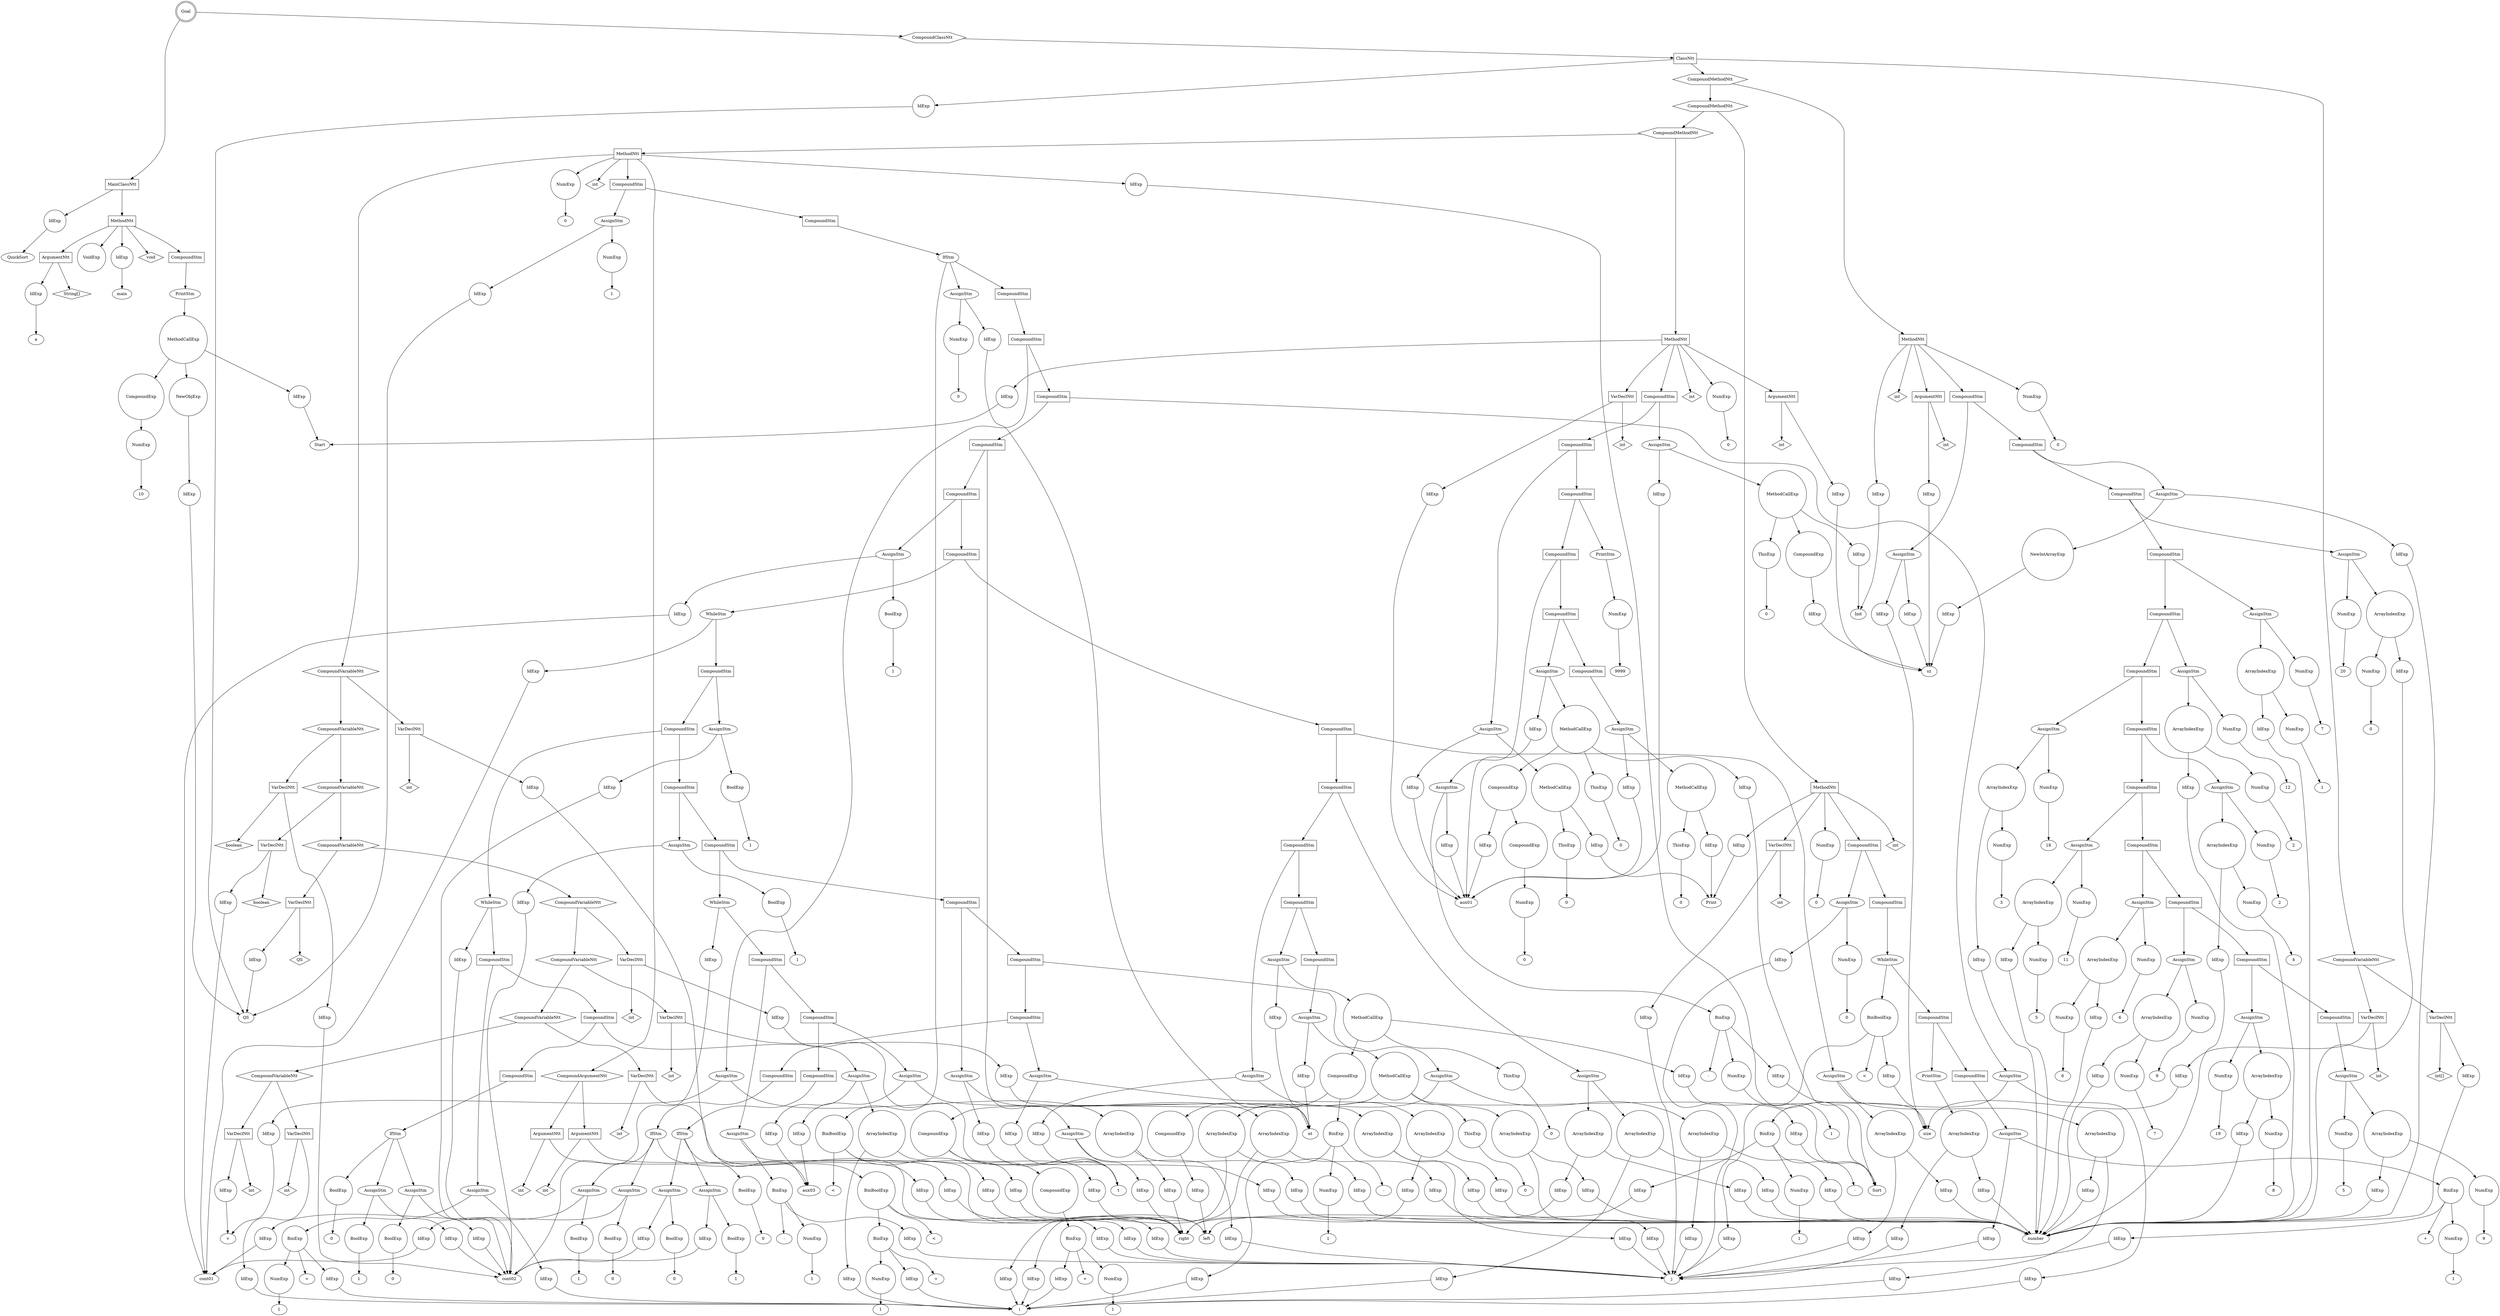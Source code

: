 digraph my_graph {
-1261397600;
-1261397600[label = "Goal", shape = "doublecircle"];
-1261397600->-1261435184;
-1261435184[label = "MainClassNtt", shape = "box"];
-1261435184->-1261434176
-1261434176[label = "IdExp", shape = "circle"];
-1261434176->-1259338288;
-1259338288[label = "QuickSort"];
-1261435184->-1250949040;
-1250949040[label = "MethodNtt", shape = "box"];
-1250949040->-1261435232;
-1261435232[label = "void", shape = "diamond" ];
-1250949040->-1261435280
-1261435280[label = "IdExp", shape = "circle"];
-1261435280->-1259338672;
-1259338672[label = "main"];
-1250949040->-1261435424;
-1261435424[label = "ArgumentNtt", shape = "box"];
-1261435424->-1261435376;
-1261435376[label = "String[]", shape = "diamond" ];
-1261435424->-1261434368
-1261434368[label = "IdExp", shape = "circle"];
-1261434368->-1259338448;
-1259338448[label = "a"];
-1250949040->-1261435136;
-1261435136[label = "CompoundStm", shape = "polygon"];
-1261435136->-1259338640;
-1259338640[label = "PrintStm", shape = "ellipse"];
-1259338640->-1261435040
-1261435040[label = "MethodCallExp", shape = "circle"];
-1261435040->-1261434608
-1261434608[label = "NewObjExp", shape = "circle"];
-1261434608->-1261434512
-1261434512[label = "IdExp", shape = "circle"];
-1261434512->-1259338512;
-1259338512[label = "QS"];
-1261435040->-1261434752
-1261434752[label = "IdExp", shape = "circle"];
-1261434752->-1259338576;
-1259338576[label = "Start"];
-1261435040->-1261434944;
-1261434944[label = "CompoundExp", shape = "circle"];
-1261434944->-1261434848
-1261434848[label = "NumExp", shape = "circle"];
-1261434848->-1261434847;
-1261434847[label = "10"];
-1250949040->-1259338736
-1259338736[label = "VoidExp", shape = "circle"];
-1261397600->-1261397552;
-1261397552[label = "CompoundClassNtt", shape = "hexagon"];
-1261397552->-1261397504;
-1261397504[label = "ClassNtt", shape = "box"];
-1261397504->-1261435712
-1261435712[label = "IdExp", shape = "circle"];
-1261435712->-1259338512;
-1259338512[label = "QS"];
-1261397504->-1261436336;
-1261436336[label = "CompoundVariableNtt", shape = "hexagon"];
-1261436336->-1261436000;
-1261436000[label = "VarDeclNtt", shape = "box"];
-1261436000->-1261435808;
-1261435808[label = "int[]", shape = "diamond" ];
-1261436000->-1261435904
-1261435904[label = "IdExp", shape = "circle"];
-1261435904->-1259338768;
-1259338768[label = "number"];
-1261436336->-1261436288;
-1261436288[label = "VarDeclNtt", shape = "box"];
-1261436288->-1261436096;
-1261436096[label = "int", shape = "diamond" ];
-1261436288->-1261436192
-1261436192[label = "IdExp", shape = "circle"];
-1261436192->-1259338832;
-1259338832[label = "size"];
-1261397504->-1261397456;
-1261397456[label = "CompoundMethodNtt", shape = "hexagon"];
-1261397456->-1261409120;
-1261409120[label = "CompoundMethodNtt", shape = "hexagon"];
-1261409120->-1261406672;
-1261406672[label = "CompoundMethodNtt", shape = "hexagon"];
-1261406672->-1250949616;
-1250949616[label = "MethodNtt", shape = "box"];
-1250949616->-1261436384;
-1261436384[label = "int", shape = "diamond" ];
-1250949616->-1261436480
-1261436480[label = "IdExp", shape = "circle"];
-1261436480->-1259338576;
-1259338576[label = "Start"];
-1250949616->-1261436768;
-1261436768[label = "ArgumentNtt", shape = "box"];
-1261436768->-1261436576;
-1261436576[label = "int", shape = "diamond" ];
-1261436768->-1261436672
-1261436672[label = "IdExp", shape = "circle"];
-1261436672->-1259338896;
-1259338896[label = "sz"];
-1250949616->-1261430912;
-1261430912[label = "VarDeclNtt", shape = "box"];
-1261430912->-1261436864;
-1261436864[label = "int", shape = "diamond" ];
-1261430912->-1261430816
-1261430816[label = "IdExp", shape = "circle"];
-1261430816->-1259338960;
-1259338960[label = "aux01"];
-1250949616->-1261428512;
-1261428512[label = "CompoundStm", shape = "polygon"];
-1261428512->-1261428464;
-1261428464[label = "CompoundStm", shape = "polygon"];
-1261428464->-1261428416;
-1261428416[label = "CompoundStm", shape = "polygon"];
-1261428416->-1261428368;
-1261428368[label = "CompoundStm", shape = "polygon"];
-1261428368->-1261428320;
-1261428320[label = "CompoundStm", shape = "polygon"];
-1261428320->-1261428272;
-1261428272[label = "CompoundStm", shape = "polygon"];
-1261428272->-1261428224;
-1261428224[label = "AssignStm", shape = "ellipse"];
-1261428224->-1261427792
-1261427792[label = "IdExp", shape = "circle"];
-1261427792->-1259338960;
-1259338960[label = "aux01"];
-1261428224->-1261428128
-1261428128[label = "MethodCallExp", shape = "circle"];
-1261428128->-1261427888
-1261427888[label = "ThisExp", shape = "circle"];
-1261427888->-1261427887;
-1261427887[label = "0"];
-1261428128->-1261428032
-1261428032[label = "IdExp", shape = "circle"];
-1261428032->-1259339088;
-1259339088[label = "Print"];
-1261428320->-1261433840;
-1261433840[label = "AssignStm", shape = "ellipse"];
-1261433840->-1261432976
-1261432976[label = "IdExp", shape = "circle"];
-1261432976->-1259338960;
-1259338960[label = "aux01"];
-1261433840->-1261433744
-1261433744[label = "MethodCallExp", shape = "circle"];
-1261433744->-1261433072
-1261433072[label = "ThisExp", shape = "circle"];
-1261433072->-1261433071;
-1261433071[label = "0"];
-1261433744->-1261433216
-1261433216[label = "IdExp", shape = "circle"];
-1261433216->-1259339184;
-1259339184[label = "Sort"];
-1261433744->-1261433648;
-1261433648[label = "CompoundExp", shape = "circle"];
-1261433648->-1261433408;
-1261433408[label = "CompoundExp", shape = "circle"];
-1261433408->-1261433312
-1261433312[label = "NumExp", shape = "circle"];
-1261433312->-1261433311;
-1261433311[label = "0"];
-1261433648->-1261433552
-1261433552[label = "IdExp", shape = "circle"];
-1261433552->-1259338960;
-1259338960[label = "aux01"];
-1261428368->-1261432880;
-1261432880[label = "AssignStm", shape = "ellipse"];
-1261432880->-1261432448
-1261432448[label = "IdExp", shape = "circle"];
-1261432448->-1259338960;
-1259338960[label = "aux01"];
-1261432880->-1261432784;
-1261432784[label = "BinExp", shape = "circle"];
-1261432784->-1261432592
-1261432592[label = "IdExp", shape = "circle"];
-1261432592->-1259338832;
-1259338832[label = "size"];
-1261432784->-1261432783;
-1261432783[label = "-" ];
-1261432784->-1261432688
-1261432688[label = "NumExp", shape = "circle"];
-1261432688->-1261432687;
-1261432687[label = "1"];
-1261428416->-1259339152;
-1259339152[label = "PrintStm", shape = "ellipse"];
-1259339152->-1261432304
-1261432304[label = "NumExp", shape = "circle"];
-1261432304->-1261432303;
-1261432303[label = "9999"];
-1261428464->-1261432256;
-1261432256[label = "AssignStm", shape = "ellipse"];
-1261432256->-1261431824
-1261431824[label = "IdExp", shape = "circle"];
-1261431824->-1259338960;
-1259338960[label = "aux01"];
-1261432256->-1261432160
-1261432160[label = "MethodCallExp", shape = "circle"];
-1261432160->-1261431920
-1261431920[label = "ThisExp", shape = "circle"];
-1261431920->-1261431919;
-1261431919[label = "0"];
-1261432160->-1261432064
-1261432064[label = "IdExp", shape = "circle"];
-1261432064->-1259339088;
-1259339088[label = "Print"];
-1261428512->-1261431728;
-1261431728[label = "AssignStm", shape = "ellipse"];
-1261431728->-1261431056
-1261431056[label = "IdExp", shape = "circle"];
-1261431056->-1259338960;
-1259338960[label = "aux01"];
-1261431728->-1261431632
-1261431632[label = "MethodCallExp", shape = "circle"];
-1261431632->-1261431152
-1261431152[label = "ThisExp", shape = "circle"];
-1261431152->-1261431151;
-1261431151[label = "0"];
-1261431632->-1261431296
-1261431296[label = "IdExp", shape = "circle"];
-1261431296->-1259339024;
-1259339024[label = "Init"];
-1261431632->-1261431536;
-1261431536[label = "CompoundExp", shape = "circle"];
-1261431536->-1261431440
-1261431440[label = "IdExp", shape = "circle"];
-1261431440->-1259338896;
-1259338896[label = "sz"];
-1250949616->-1261428560
-1261428560[label = "NumExp", shape = "circle"];
-1261428560->-1261428559;
-1261428559[label = "0"];
-1261406672->-1250950320;
-1250950320[label = "MethodNtt", shape = "box"];
-1250950320->-1261428704;
-1261428704[label = "int", shape = "diamond" ];
-1250950320->-1261428800
-1261428800[label = "IdExp", shape = "circle"];
-1261428800->-1259339184;
-1259339184[label = "Sort"];
-1250950320->-1261429424;
-1261429424[label = "CompoundArgumentNtt", shape = "hexagon"];
-1261429424->-1261429088;
-1261429088[label = "ArgumentNtt", shape = "box"];
-1261429088->-1261428896;
-1261428896[label = "int", shape = "diamond" ];
-1261429088->-1261428992
-1261428992[label = "IdExp", shape = "circle"];
-1261428992->-1259339248;
-1259339248[label = "left"];
-1261429424->-1261429376;
-1261429376[label = "ArgumentNtt", shape = "box"];
-1261429376->-1261429184;
-1261429184[label = "int", shape = "diamond" ];
-1261429376->-1261429280
-1261429280[label = "IdExp", shape = "circle"];
-1261429280->-1259339312;
-1259339312[label = "right"];
-1250950320->-1261426016;
-1261426016[label = "CompoundVariableNtt", shape = "hexagon"];
-1261426016->-1261425728;
-1261425728[label = "CompoundVariableNtt", shape = "hexagon"];
-1261425728->-1261425440;
-1261425440[label = "CompoundVariableNtt", shape = "hexagon"];
-1261425440->-1261425152;
-1261425152[label = "CompoundVariableNtt", shape = "hexagon"];
-1261425152->-1261424720;
-1261424720[label = "CompoundVariableNtt", shape = "hexagon"];
-1261424720->-1261430576;
-1261430576[label = "CompoundVariableNtt", shape = "hexagon"];
-1261430576->-1261430288;
-1261430288[label = "CompoundVariableNtt", shape = "hexagon"];
-1261430288->-1261430000;
-1261430000[label = "CompoundVariableNtt", shape = "hexagon"];
-1261430000->-1261429664;
-1261429664[label = "VarDeclNtt", shape = "box"];
-1261429664->-1261429472;
-1261429472[label = "int", shape = "diamond" ];
-1261429664->-1261429568
-1261429568[label = "IdExp", shape = "circle"];
-1261429568->-1259339376;
-1259339376[label = "v"];
-1261430000->-1261429952;
-1261429952[label = "VarDeclNtt", shape = "box"];
-1261429952->-1261429760;
-1261429760[label = "int", shape = "diamond" ];
-1261429952->-1261429856
-1261429856[label = "IdExp", shape = "circle"];
-1261429856->-1259339440;
-1259339440[label = "i"];
-1261430288->-1261430240;
-1261430240[label = "VarDeclNtt", shape = "box"];
-1261430240->-1261430048;
-1261430048[label = "int", shape = "diamond" ];
-1261430240->-1261430144
-1261430144[label = "IdExp", shape = "circle"];
-1261430144->-1259339504;
-1259339504[label = "j"];
-1261430576->-1261430528;
-1261430528[label = "VarDeclNtt", shape = "box"];
-1261430528->-1261430336;
-1261430336[label = "int", shape = "diamond" ];
-1261430528->-1261430432
-1261430432[label = "IdExp", shape = "circle"];
-1261430432->-1259339568;
-1259339568[label = "nt"];
-1261424720->-1261424672;
-1261424672[label = "VarDeclNtt", shape = "box"];
-1261424672->-1261430624;
-1261430624[label = "int", shape = "diamond" ];
-1261424672->-1261430720
-1261430720[label = "IdExp", shape = "circle"];
-1261430720->-1259339632;
-1259339632[label = "t"];
-1261425152->-1261425104;
-1261425104[label = "VarDeclNtt", shape = "box"];
-1261425104->-1261424912;
-1261424912[label = "QS", shape = "diamond" ];
-1261425104->-1261425008
-1261425008[label = "IdExp", shape = "circle"];
-1261425008->-1259338512;
-1259338512[label = "QS"];
-1261425440->-1261425392;
-1261425392[label = "VarDeclNtt", shape = "box"];
-1261425392->-1261425200;
-1261425200[label = "boolean", shape = "diamond" ];
-1261425392->-1261425296
-1261425296[label = "IdExp", shape = "circle"];
-1261425296->-1259339696;
-1259339696[label = "cont01"];
-1261425728->-1261425680;
-1261425680[label = "VarDeclNtt", shape = "box"];
-1261425680->-1261425488;
-1261425488[label = "boolean", shape = "diamond" ];
-1261425680->-1261425584
-1261425584[label = "IdExp", shape = "circle"];
-1261425584->-1259339760;
-1259339760[label = "cont02"];
-1261426016->-1261425968;
-1261425968[label = "VarDeclNtt", shape = "box"];
-1261425968->-1261425776;
-1261425776[label = "int", shape = "diamond" ];
-1261425968->-1261425872
-1261425872[label = "IdExp", shape = "circle"];
-1261425872->-1259335728;
-1259335728[label = "aux03"];
-1250950320->-1261406528;
-1261406528[label = "CompoundStm", shape = "polygon"];
-1261406528->-1261406480;
-1261406480[label = "CompoundStm", shape = "polygon"];
-1261406480->-1261406432;
-1261406432[label = "IfStm", shape = "ellipse"];
-1261406432->-1261426640;
-1261426640[label = "BinBoolExp", shape = "circle"];
-1261426640->-1261426400
-1261426400[label = "IdExp", shape = "circle"];
-1261426400->-1259339248;
-1259339248[label = "left"];
-1261426640->-1261426639;
-1261426639[label = "<" ];
-1261426640->-1261426544
-1261426544[label = "IdExp", shape = "circle"];
-1261426544->-1259339312;
-1259339312[label = "right"];
-1261406432->-1261412240;
-1261412240[label = "CompoundStm", shape = "polygon"];
-1261412240->-1261412192;
-1261412192[label = "CompoundStm", shape = "polygon"];
-1261412192->-1261412144;
-1261412144[label = "CompoundStm", shape = "polygon"];
-1261412144->-1261412096;
-1261412096[label = "CompoundStm", shape = "polygon"];
-1261412096->-1261412048;
-1261412048[label = "CompoundStm", shape = "polygon"];
-1261412048->-1261412000;
-1261412000[label = "CompoundStm", shape = "polygon"];
-1261412000->-1261411952;
-1261411952[label = "CompoundStm", shape = "polygon"];
-1261411952->-1261411904;
-1261411904[label = "CompoundStm", shape = "polygon"];
-1261411904->-1261411856;
-1261411856[label = "CompoundStm", shape = "polygon"];
-1261411856->-1261411808;
-1261411808[label = "CompoundStm", shape = "polygon"];
-1261411808->-1261411760;
-1261411760[label = "CompoundStm", shape = "polygon"];
-1261411760->-1261411712;
-1261411712[label = "AssignStm", shape = "ellipse"];
-1261411712->-1261410608
-1261410608[label = "IdExp", shape = "circle"];
-1261410608->-1259339568;
-1259339568[label = "nt"];
-1261411712->-1261411616
-1261411616[label = "MethodCallExp", shape = "circle"];
-1261411616->-1261410704
-1261410704[label = "ThisExp", shape = "circle"];
-1261410704->-1261410703;
-1261410703[label = "0"];
-1261411616->-1261410848
-1261410848[label = "IdExp", shape = "circle"];
-1261410848->-1259339184;
-1259339184[label = "Sort"];
-1261411616->-1261411520;
-1261411520[label = "CompoundExp", shape = "circle"];
-1261411520->-1261411280;
-1261411280[label = "CompoundExp", shape = "circle"];
-1261411280->-1261411184;
-1261411184[label = "BinExp", shape = "circle"];
-1261411184->-1261410992
-1261410992[label = "IdExp", shape = "circle"];
-1261410992->-1259339440;
-1259339440[label = "i"];
-1261411184->-1261411183;
-1261411183[label = "+" ];
-1261411184->-1261411088
-1261411088[label = "NumExp", shape = "circle"];
-1261411088->-1261411087;
-1261411087[label = "1"];
-1261411520->-1261411424
-1261411424[label = "IdExp", shape = "circle"];
-1261411424->-1259339312;
-1259339312[label = "right"];
-1261411808->-1261410512;
-1261410512[label = "AssignStm", shape = "ellipse"];
-1261410512->-1261409408
-1261409408[label = "IdExp", shape = "circle"];
-1261409408->-1259339568;
-1259339568[label = "nt"];
-1261410512->-1261410416
-1261410416[label = "MethodCallExp", shape = "circle"];
-1261410416->-1261409504
-1261409504[label = "ThisExp", shape = "circle"];
-1261409504->-1261409503;
-1261409503[label = "0"];
-1261410416->-1261409648
-1261409648[label = "IdExp", shape = "circle"];
-1261409648->-1259339184;
-1259339184[label = "Sort"];
-1261410416->-1261410320;
-1261410320[label = "CompoundExp", shape = "circle"];
-1261410320->-1261409888;
-1261409888[label = "CompoundExp", shape = "circle"];
-1261409888->-1261409792
-1261409792[label = "IdExp", shape = "circle"];
-1261409792->-1259339248;
-1259339248[label = "left"];
-1261410320->-1261410224;
-1261410224[label = "BinExp", shape = "circle"];
-1261410224->-1261410032
-1261410032[label = "IdExp", shape = "circle"];
-1261410032->-1259339440;
-1259339440[label = "i"];
-1261410224->-1261410223;
-1261410223[label = "-" ];
-1261410224->-1261410128
-1261410128[label = "NumExp", shape = "circle"];
-1261410128->-1261410127;
-1261410127[label = "1"];
-1261411856->-1261409312;
-1261409312[label = "AssignStm", shape = "ellipse"];
-1261409312->-1261415216
-1261415216[label = "ArrayIndexExp", shape = "circle"];
-1261415216->-1261414976
-1261414976[label = "IdExp", shape = "circle"];
-1261414976->-1259338768;
-1259338768[label = "number"];
-1261415216->-1261415120
-1261415120[label = "IdExp", shape = "circle"];
-1261415120->-1259339312;
-1259339312[label = "right"];
-1261409312->-1261415360
-1261415360[label = "IdExp", shape = "circle"];
-1261415360->-1259339632;
-1259339632[label = "t"];
-1261411904->-1261414880;
-1261414880[label = "AssignStm", shape = "ellipse"];
-1261414880->-1261414400
-1261414400[label = "ArrayIndexExp", shape = "circle"];
-1261414400->-1261414160
-1261414160[label = "IdExp", shape = "circle"];
-1261414160->-1259338768;
-1259338768[label = "number"];
-1261414400->-1261414304
-1261414304[label = "IdExp", shape = "circle"];
-1261414304->-1259339440;
-1259339440[label = "i"];
-1261414880->-1261414784
-1261414784[label = "ArrayIndexExp", shape = "circle"];
-1261414784->-1261414544
-1261414544[label = "IdExp", shape = "circle"];
-1261414544->-1259338768;
-1259338768[label = "number"];
-1261414784->-1261414688
-1261414688[label = "IdExp", shape = "circle"];
-1261414688->-1259339312;
-1259339312[label = "right"];
-1261411952->-1261414064;
-1261414064[label = "AssignStm", shape = "ellipse"];
-1261414064->-1261413584
-1261413584[label = "ArrayIndexExp", shape = "circle"];
-1261413584->-1261413344
-1261413344[label = "IdExp", shape = "circle"];
-1261413344->-1259338768;
-1259338768[label = "number"];
-1261413584->-1261413488
-1261413488[label = "IdExp", shape = "circle"];
-1261413488->-1259339504;
-1259339504[label = "j"];
-1261414064->-1261413968
-1261413968[label = "ArrayIndexExp", shape = "circle"];
-1261413968->-1261413728
-1261413728[label = "IdExp", shape = "circle"];
-1261413728->-1259338768;
-1259338768[label = "number"];
-1261413968->-1261413872
-1261413872[label = "IdExp", shape = "circle"];
-1261413872->-1259339440;
-1259339440[label = "i"];
-1261412000->-1261413248;
-1261413248[label = "WhileStm", shape = "ellipse"];
-1261413248->-1261422368
-1261422368[label = "IdExp", shape = "circle"];
-1261422368->-1259339696;
-1259339696[label = "cont01"];
-1261413248->-1261413200;
-1261413200[label = "CompoundStm", shape = "polygon"];
-1261413200->-1261413152;
-1261413152[label = "CompoundStm", shape = "polygon"];
-1261413152->-1261413104;
-1261413104[label = "CompoundStm", shape = "polygon"];
-1261413104->-1261413056;
-1261413056[label = "CompoundStm", shape = "polygon"];
-1261413056->-1261413008;
-1261413008[label = "CompoundStm", shape = "polygon"];
-1261413008->-1261412960;
-1261412960[label = "CompoundStm", shape = "polygon"];
-1261412960->-1261412912;
-1261412912[label = "CompoundStm", shape = "polygon"];
-1261412912->-1261412864;
-1261412864[label = "CompoundStm", shape = "polygon"];
-1261412864->-1261412816;
-1261412816[label = "IfStm", shape = "ellipse"];
-1261412816->-1261418288;
-1261418288[label = "BinBoolExp", shape = "circle"];
-1261418288->-1261417856
-1261417856[label = "IdExp", shape = "circle"];
-1261417856->-1259339504;
-1259339504[label = "j"];
-1261418288->-1261418287;
-1261418287[label = "<" ];
-1261418288->-1261418192;
-1261418192[label = "BinExp", shape = "circle"];
-1261418192->-1261418000
-1261418000[label = "IdExp", shape = "circle"];
-1261418000->-1259339440;
-1259339440[label = "i"];
-1261418192->-1261418191;
-1261418191[label = "+" ];
-1261418192->-1261418096
-1261418096[label = "NumExp", shape = "circle"];
-1261418096->-1261418095;
-1261418095[label = "1"];
-1261412816->-1261412480;
-1261412480[label = "AssignStm", shape = "ellipse"];
-1261412480->-1261418432
-1261418432[label = "IdExp", shape = "circle"];
-1261418432->-1259339696;
-1259339696[label = "cont01"];
-1261412480->-1261412384
-1261412384[label = "BoolExp", shape = "circle"];
-1261412384->-1261412383;
-1261412383[label = "0"];
-1261412816->-1261412768;
-1261412768[label = "AssignStm", shape = "ellipse"];
-1261412768->-1261412576
-1261412576[label = "IdExp", shape = "circle"];
-1261412576->-1259339696;
-1259339696[label = "cont01"];
-1261412768->-1261412672
-1261412672[label = "BoolExp", shape = "circle"];
-1261412672->-1261412671;
-1261412671[label = "1"];
-1261412912->-1261417760;
-1261417760[label = "AssignStm", shape = "ellipse"];
-1261417760->-1261417520
-1261417520[label = "ArrayIndexExp", shape = "circle"];
-1261417520->-1261417280
-1261417280[label = "IdExp", shape = "circle"];
-1261417280->-1259338768;
-1259338768[label = "number"];
-1261417520->-1261417424
-1261417424[label = "IdExp", shape = "circle"];
-1261417424->-1259339504;
-1259339504[label = "j"];
-1261417760->-1261417664
-1261417664[label = "IdExp", shape = "circle"];
-1261417664->-1259339632;
-1259339632[label = "t"];
-1261412960->-1261417184;
-1261417184[label = "AssignStm", shape = "ellipse"];
-1261417184->-1261416704
-1261416704[label = "ArrayIndexExp", shape = "circle"];
-1261416704->-1261416464
-1261416464[label = "IdExp", shape = "circle"];
-1261416464->-1259338768;
-1259338768[label = "number"];
-1261416704->-1261416608
-1261416608[label = "IdExp", shape = "circle"];
-1261416608->-1259339440;
-1259339440[label = "i"];
-1261417184->-1261417088
-1261417088[label = "ArrayIndexExp", shape = "circle"];
-1261417088->-1261416848
-1261416848[label = "IdExp", shape = "circle"];
-1261416848->-1259338768;
-1259338768[label = "number"];
-1261417088->-1261416992
-1261416992[label = "IdExp", shape = "circle"];
-1261416992->-1259339504;
-1259339504[label = "j"];
-1261413008->-1261416368;
-1261416368[label = "AssignStm", shape = "ellipse"];
-1261416368->-1261415888
-1261415888[label = "IdExp", shape = "circle"];
-1261415888->-1259339632;
-1259339632[label = "t"];
-1261416368->-1261416272
-1261416272[label = "ArrayIndexExp", shape = "circle"];
-1261416272->-1261416032
-1261416032[label = "IdExp", shape = "circle"];
-1261416032->-1259338768;
-1259338768[label = "number"];
-1261416272->-1261416176
-1261416176[label = "IdExp", shape = "circle"];
-1261416176->-1259339440;
-1259339440[label = "i"];
-1261413056->-1261415792;
-1261415792[label = "WhileStm", shape = "ellipse"];
-1261415792->-1261419488
-1261419488[label = "IdExp", shape = "circle"];
-1261419488->-1259339760;
-1259339760[label = "cont02"];
-1261415792->-1261415744;
-1261415744[label = "CompoundStm", shape = "polygon"];
-1261415744->-1261415696;
-1261415696[label = "CompoundStm", shape = "polygon"];
-1261415696->-1261415648;
-1261415648[label = "CompoundStm", shape = "polygon"];
-1261415648->-1261415600;
-1261415600[label = "IfStm", shape = "ellipse"];
-1261415600->-1261421072
-1261421072[label = "BoolExp", shape = "circle"];
-1261421072->-1261421071;
-1261421071[label = "0"];
-1261415600->-1261421408;
-1261421408[label = "AssignStm", shape = "ellipse"];
-1261421408->-1261421216
-1261421216[label = "IdExp", shape = "circle"];
-1261421216->-1259339760;
-1259339760[label = "cont02"];
-1261421408->-1261421312
-1261421312[label = "BoolExp", shape = "circle"];
-1261421312->-1261421311;
-1261421311[label = "0"];
-1261415600->-1261415552;
-1261415552[label = "AssignStm", shape = "ellipse"];
-1261415552->-1261421504
-1261421504[label = "IdExp", shape = "circle"];
-1261421504->-1259339760;
-1259339760[label = "cont02"];
-1261415552->-1261415456
-1261415456[label = "BoolExp", shape = "circle"];
-1261415456->-1261415455;
-1261415455[label = "1"];
-1261415696->-1261420640;
-1261420640[label = "AssignStm", shape = "ellipse"];
-1261420640->-1261420160
-1261420160[label = "IdExp", shape = "circle"];
-1261420160->-1259335728;
-1259335728[label = "aux03"];
-1261420640->-1261420544
-1261420544[label = "ArrayIndexExp", shape = "circle"];
-1261420544->-1261420304
-1261420304[label = "IdExp", shape = "circle"];
-1261420304->-1259338768;
-1259338768[label = "number"];
-1261420544->-1261420448
-1261420448[label = "IdExp", shape = "circle"];
-1261420448->-1259339504;
-1259339504[label = "j"];
-1261415744->-1261420064;
-1261420064[label = "AssignStm", shape = "ellipse"];
-1261420064->-1261419632
-1261419632[label = "IdExp", shape = "circle"];
-1261419632->-1259339504;
-1259339504[label = "j"];
-1261420064->-1261419968;
-1261419968[label = "BinExp", shape = "circle"];
-1261419968->-1261419776
-1261419776[label = "IdExp", shape = "circle"];
-1261419776->-1259339504;
-1259339504[label = "j"];
-1261419968->-1261419967;
-1261419967[label = "-" ];
-1261419968->-1261419872
-1261419872[label = "NumExp", shape = "circle"];
-1261419872->-1261419871;
-1261419871[label = "1"];
-1261413104->-1261419392;
-1261419392[label = "AssignStm", shape = "ellipse"];
-1261419392->-1261419200
-1261419200[label = "IdExp", shape = "circle"];
-1261419200->-1259339760;
-1259339760[label = "cont02"];
-1261419392->-1261419296
-1261419296[label = "BoolExp", shape = "circle"];
-1261419296->-1261419295;
-1261419295[label = "1"];
-1261413152->-1261419104;
-1261419104[label = "WhileStm", shape = "ellipse"];
-1261419104->-1261422800
-1261422800[label = "IdExp", shape = "circle"];
-1261422800->-1259339760;
-1259339760[label = "cont02"];
-1261419104->-1261419056;
-1261419056[label = "CompoundStm", shape = "polygon"];
-1261419056->-1261419008;
-1261419008[label = "CompoundStm", shape = "polygon"];
-1261419008->-1261418960;
-1261418960[label = "CompoundStm", shape = "polygon"];
-1261418960->-1261418912;
-1261418912[label = "IfStm", shape = "ellipse"];
-1261418912->-1261424384
-1261424384[label = "BoolExp", shape = "circle"];
-1261424384->-1261424383;
-1261424383[label = "0"];
-1261418912->-1261418576;
-1261418576[label = "AssignStm", shape = "ellipse"];
-1261418576->-1261424528
-1261424528[label = "IdExp", shape = "circle"];
-1261424528->-1259339760;
-1259339760[label = "cont02"];
-1261418576->-1261424624
-1261424624[label = "BoolExp", shape = "circle"];
-1261424624->-1261424623;
-1261424623[label = "0"];
-1261418912->-1261418864;
-1261418864[label = "AssignStm", shape = "ellipse"];
-1261418864->-1261418672
-1261418672[label = "IdExp", shape = "circle"];
-1261418672->-1259339760;
-1259339760[label = "cont02"];
-1261418864->-1261418768
-1261418768[label = "BoolExp", shape = "circle"];
-1261418768->-1261418767;
-1261418767[label = "1"];
-1261419008->-1261423952;
-1261423952[label = "AssignStm", shape = "ellipse"];
-1261423952->-1261423472
-1261423472[label = "IdExp", shape = "circle"];
-1261423472->-1259335728;
-1259335728[label = "aux03"];
-1261423952->-1261423856
-1261423856[label = "ArrayIndexExp", shape = "circle"];
-1261423856->-1261423616
-1261423616[label = "IdExp", shape = "circle"];
-1261423616->-1259338768;
-1259338768[label = "number"];
-1261423856->-1261423760
-1261423760[label = "IdExp", shape = "circle"];
-1261423760->-1259339440;
-1259339440[label = "i"];
-1261419056->-1261423376;
-1261423376[label = "AssignStm", shape = "ellipse"];
-1261423376->-1261422944
-1261422944[label = "IdExp", shape = "circle"];
-1261422944->-1259339440;
-1259339440[label = "i"];
-1261423376->-1261423280;
-1261423280[label = "BinExp", shape = "circle"];
-1261423280->-1261423088
-1261423088[label = "IdExp", shape = "circle"];
-1261423088->-1259339440;
-1259339440[label = "i"];
-1261423280->-1261423279;
-1261423279[label = "+" ];
-1261423280->-1261423184
-1261423184[label = "NumExp", shape = "circle"];
-1261423184->-1261423183;
-1261423183[label = "1"];
-1261413200->-1261422704;
-1261422704[label = "AssignStm", shape = "ellipse"];
-1261422704->-1261422512
-1261422512[label = "IdExp", shape = "circle"];
-1261422512->-1259339760;
-1259339760[label = "cont02"];
-1261422704->-1261422608
-1261422608[label = "BoolExp", shape = "circle"];
-1261422608->-1261422607;
-1261422607[label = "1"];
-1261412048->-1261422272;
-1261422272[label = "AssignStm", shape = "ellipse"];
-1261422272->-1261422080
-1261422080[label = "IdExp", shape = "circle"];
-1261422080->-1259339696;
-1259339696[label = "cont01"];
-1261422272->-1261422176
-1261422176[label = "BoolExp", shape = "circle"];
-1261422176->-1261422175;
-1261422175[label = "1"];
-1261412096->-1261421984;
-1261421984[label = "AssignStm", shape = "ellipse"];
-1261421984->-1261421744
-1261421744[label = "IdExp", shape = "circle"];
-1261421744->-1259339504;
-1259339504[label = "j"];
-1261421984->-1261421888
-1261421888[label = "IdExp", shape = "circle"];
-1261421888->-1259339312;
-1259339312[label = "right"];
-1261412144->-1261421648;
-1261421648[label = "AssignStm", shape = "ellipse"];
-1261421648->-1261427360
-1261427360[label = "IdExp", shape = "circle"];
-1261427360->-1259339440;
-1259339440[label = "i"];
-1261421648->-1261427696;
-1261427696[label = "BinExp", shape = "circle"];
-1261427696->-1261427504
-1261427504[label = "IdExp", shape = "circle"];
-1261427504->-1259339248;
-1259339248[label = "left"];
-1261427696->-1261427695;
-1261427695[label = "-" ];
-1261427696->-1261427600
-1261427600[label = "NumExp", shape = "circle"];
-1261427600->-1261427599;
-1261427599[label = "1"];
-1261412192->-1261427264;
-1261427264[label = "AssignStm", shape = "ellipse"];
-1261427264->-1261426784
-1261426784[label = "IdExp", shape = "circle"];
-1261426784->-1259339376;
-1259339376[label = "v"];
-1261427264->-1261427168
-1261427168[label = "ArrayIndexExp", shape = "circle"];
-1261427168->-1261426928
-1261426928[label = "IdExp", shape = "circle"];
-1261426928->-1259338768;
-1259338768[label = "number"];
-1261427168->-1261427072
-1261427072[label = "IdExp", shape = "circle"];
-1261427072->-1259339312;
-1259339312[label = "right"];
-1261406432->-1261406384;
-1261406384[label = "AssignStm", shape = "ellipse"];
-1261406384->-1261412336
-1261412336[label = "IdExp", shape = "circle"];
-1261412336->-1259339568;
-1259339568[label = "nt"];
-1261406384->-1261406288
-1261406288[label = "NumExp", shape = "circle"];
-1261406288->-1261406287;
-1261406287[label = "0"];
-1261406528->-1261426304;
-1261426304[label = "AssignStm", shape = "ellipse"];
-1261426304->-1261426112
-1261426112[label = "IdExp", shape = "circle"];
-1261426112->-1259338512;
-1259338512[label = "QS"];
-1261426304->-1261426208
-1261426208[label = "NumExp", shape = "circle"];
-1261426208->-1261426207;
-1261426207[label = "1"];
-1250950320->-1261406576
-1261406576[label = "NumExp", shape = "circle"];
-1261406576->-1261406575;
-1261406575[label = "0"];
-1261409120->-1250950384;
-1250950384[label = "MethodNtt", shape = "box"];
-1250950384->-1261406720;
-1261406720[label = "int", shape = "diamond" ];
-1250950384->-1261406816
-1261406816[label = "IdExp", shape = "circle"];
-1261406816->-1259339088;
-1259339088[label = "Print"];
-1250950384->-1261407104;
-1261407104[label = "VarDeclNtt", shape = "box"];
-1261407104->-1261406912;
-1261406912[label = "int", shape = "diamond" ];
-1261407104->-1261407008
-1261407008[label = "IdExp", shape = "circle"];
-1261407008->-1259339504;
-1259339504[label = "j"];
-1250950384->-1261408976;
-1261408976[label = "CompoundStm", shape = "polygon"];
-1261408976->-1261408928;
-1261408928[label = "CompoundStm", shape = "polygon"];
-1261408928->-1261408880;
-1261408880[label = "WhileStm", shape = "ellipse"];
-1261408880->-1261407776;
-1261407776[label = "BinBoolExp", shape = "circle"];
-1261407776->-1261407536
-1261407536[label = "IdExp", shape = "circle"];
-1261407536->-1259339504;
-1259339504[label = "j"];
-1261407776->-1261407775;
-1261407775[label = "<" ];
-1261407776->-1261407680
-1261407680[label = "IdExp", shape = "circle"];
-1261407680->-1259338832;
-1259338832[label = "size"];
-1261408880->-1261408832;
-1261408832[label = "CompoundStm", shape = "polygon"];
-1261408832->-1261408784;
-1261408784[label = "CompoundStm", shape = "polygon"];
-1261408784->-1261408736;
-1261408736[label = "AssignStm", shape = "ellipse"];
-1261408736->-1261408304
-1261408304[label = "IdExp", shape = "circle"];
-1261408304->-1259339504;
-1259339504[label = "j"];
-1261408736->-1261408640;
-1261408640[label = "BinExp", shape = "circle"];
-1261408640->-1261408448
-1261408448[label = "IdExp", shape = "circle"];
-1261408448->-1259339504;
-1259339504[label = "j"];
-1261408640->-1261408639;
-1261408639[label = "+" ];
-1261408640->-1261408544
-1261408544[label = "NumExp", shape = "circle"];
-1261408544->-1261408543;
-1261408543[label = "1"];
-1261408832->-1259335792;
-1259335792[label = "PrintStm", shape = "ellipse"];
-1259335792->-1261408160
-1261408160[label = "ArrayIndexExp", shape = "circle"];
-1261408160->-1261407920
-1261407920[label = "IdExp", shape = "circle"];
-1261407920->-1259338768;
-1259338768[label = "number"];
-1261408160->-1261408064
-1261408064[label = "IdExp", shape = "circle"];
-1261408064->-1259339504;
-1259339504[label = "j"];
-1261408976->-1261407440;
-1261407440[label = "AssignStm", shape = "ellipse"];
-1261407440->-1261407248
-1261407248[label = "IdExp", shape = "circle"];
-1261407248->-1259339504;
-1259339504[label = "j"];
-1261407440->-1261407344
-1261407344[label = "NumExp", shape = "circle"];
-1261407344->-1261407343;
-1261407343[label = "0"];
-1250950384->-1261409024
-1261409024[label = "NumExp", shape = "circle"];
-1261409024->-1261409023;
-1261409023[label = "0"];
-1261397456->-1250950448;
-1250950448[label = "MethodNtt", shape = "box"];
-1250950448->-1261409168;
-1261409168[label = "int", shape = "diamond" ];
-1250950448->-1261409264
-1261409264[label = "IdExp", shape = "circle"];
-1261409264->-1259339024;
-1259339024[label = "Init"];
-1250950448->-1261403408;
-1261403408[label = "ArgumentNtt", shape = "box"];
-1261403408->-1261403216;
-1261403216[label = "int", shape = "diamond" ];
-1261403408->-1261403312
-1261403312[label = "IdExp", shape = "circle"];
-1261403312->-1259338896;
-1259338896[label = "sz"];
-1250950448->-1261397312;
-1261397312[label = "CompoundStm", shape = "polygon"];
-1261397312->-1261397264;
-1261397264[label = "CompoundStm", shape = "polygon"];
-1261397264->-1261397216;
-1261397216[label = "CompoundStm", shape = "polygon"];
-1261397216->-1261397168;
-1261397168[label = "CompoundStm", shape = "polygon"];
-1261397168->-1261397120;
-1261397120[label = "CompoundStm", shape = "polygon"];
-1261397120->-1261397072;
-1261397072[label = "CompoundStm", shape = "polygon"];
-1261397072->-1261397024;
-1261397024[label = "CompoundStm", shape = "polygon"];
-1261397024->-1261403120;
-1261403120[label = "CompoundStm", shape = "polygon"];
-1261403120->-1261403072;
-1261403072[label = "CompoundStm", shape = "polygon"];
-1261403072->-1261403024;
-1261403024[label = "CompoundStm", shape = "polygon"];
-1261403024->-1261402976;
-1261402976[label = "CompoundStm", shape = "polygon"];
-1261402976->-1261402928;
-1261402928[label = "CompoundStm", shape = "polygon"];
-1261402928->-1261402880;
-1261402880[label = "AssignStm", shape = "ellipse"];
-1261402880->-1261402688
-1261402688[label = "ArrayIndexExp", shape = "circle"];
-1261402688->-1261402496
-1261402496[label = "IdExp", shape = "circle"];
-1261402496->-1259338768;
-1259338768[label = "number"];
-1261402688->-1261402592
-1261402592[label = "NumExp", shape = "circle"];
-1261402592->-1261402591;
-1261402591[label = "9"];
-1261402880->-1261402784
-1261402784[label = "NumExp", shape = "circle"];
-1261402784->-1261402783;
-1261402783[label = "5"];
-1261402976->-1261402400;
-1261402400[label = "AssignStm", shape = "ellipse"];
-1261402400->-1261402208
-1261402208[label = "ArrayIndexExp", shape = "circle"];
-1261402208->-1261402016
-1261402016[label = "IdExp", shape = "circle"];
-1261402016->-1259338768;
-1259338768[label = "number"];
-1261402208->-1261402112
-1261402112[label = "NumExp", shape = "circle"];
-1261402112->-1261402111;
-1261402111[label = "8"];
-1261402400->-1261402304
-1261402304[label = "NumExp", shape = "circle"];
-1261402304->-1261402303;
-1261402303[label = "19"];
-1261403024->-1261401920;
-1261401920[label = "AssignStm", shape = "ellipse"];
-1261401920->-1261401728
-1261401728[label = "ArrayIndexExp", shape = "circle"];
-1261401728->-1261401536
-1261401536[label = "IdExp", shape = "circle"];
-1261401536->-1259338768;
-1259338768[label = "number"];
-1261401728->-1261401632
-1261401632[label = "NumExp", shape = "circle"];
-1261401632->-1261401631;
-1261401631[label = "7"];
-1261401920->-1261401824
-1261401824[label = "NumExp", shape = "circle"];
-1261401824->-1261401823;
-1261401823[label = "9"];
-1261403072->-1261401440;
-1261401440[label = "AssignStm", shape = "ellipse"];
-1261401440->-1261401248
-1261401248[label = "ArrayIndexExp", shape = "circle"];
-1261401248->-1261401056
-1261401056[label = "IdExp", shape = "circle"];
-1261401056->-1259338768;
-1259338768[label = "number"];
-1261401248->-1261401152
-1261401152[label = "NumExp", shape = "circle"];
-1261401152->-1261401151;
-1261401151[label = "6"];
-1261401440->-1261401344
-1261401344[label = "NumExp", shape = "circle"];
-1261401344->-1261401343;
-1261401343[label = "6"];
-1261403120->-1261400960;
-1261400960[label = "AssignStm", shape = "ellipse"];
-1261400960->-1261400768
-1261400768[label = "ArrayIndexExp", shape = "circle"];
-1261400768->-1261400576
-1261400576[label = "IdExp", shape = "circle"];
-1261400576->-1259338768;
-1259338768[label = "number"];
-1261400768->-1261400672
-1261400672[label = "NumExp", shape = "circle"];
-1261400672->-1261400671;
-1261400671[label = "5"];
-1261400960->-1261400864
-1261400864[label = "NumExp", shape = "circle"];
-1261400864->-1261400863;
-1261400863[label = "11"];
-1261397024->-1261400480;
-1261400480[label = "AssignStm", shape = "ellipse"];
-1261400480->-1261400288
-1261400288[label = "ArrayIndexExp", shape = "circle"];
-1261400288->-1261400096
-1261400096[label = "IdExp", shape = "circle"];
-1261400096->-1259338768;
-1259338768[label = "number"];
-1261400288->-1261400192
-1261400192[label = "NumExp", shape = "circle"];
-1261400192->-1261400191;
-1261400191[label = "4"];
-1261400480->-1261400384
-1261400384[label = "NumExp", shape = "circle"];
-1261400384->-1261400383;
-1261400383[label = "2"];
-1261397072->-1261406144;
-1261406144[label = "AssignStm", shape = "ellipse"];
-1261406144->-1261405952
-1261405952[label = "ArrayIndexExp", shape = "circle"];
-1261405952->-1261405760
-1261405760[label = "IdExp", shape = "circle"];
-1261405760->-1259338768;
-1259338768[label = "number"];
-1261405952->-1261405856
-1261405856[label = "NumExp", shape = "circle"];
-1261405856->-1261405855;
-1261405855[label = "3"];
-1261406144->-1261406048
-1261406048[label = "NumExp", shape = "circle"];
-1261406048->-1261406047;
-1261406047[label = "18"];
-1261397120->-1261405664;
-1261405664[label = "AssignStm", shape = "ellipse"];
-1261405664->-1261405472
-1261405472[label = "ArrayIndexExp", shape = "circle"];
-1261405472->-1261405280
-1261405280[label = "IdExp", shape = "circle"];
-1261405280->-1259338768;
-1259338768[label = "number"];
-1261405472->-1261405376
-1261405376[label = "NumExp", shape = "circle"];
-1261405376->-1261405375;
-1261405375[label = "2"];
-1261405664->-1261405568
-1261405568[label = "NumExp", shape = "circle"];
-1261405568->-1261405567;
-1261405567[label = "12"];
-1261397168->-1261405184;
-1261405184[label = "AssignStm", shape = "ellipse"];
-1261405184->-1261404992
-1261404992[label = "ArrayIndexExp", shape = "circle"];
-1261404992->-1261404800
-1261404800[label = "IdExp", shape = "circle"];
-1261404800->-1259338768;
-1259338768[label = "number"];
-1261404992->-1261404896
-1261404896[label = "NumExp", shape = "circle"];
-1261404896->-1261404895;
-1261404895[label = "1"];
-1261405184->-1261405088
-1261405088[label = "NumExp", shape = "circle"];
-1261405088->-1261405087;
-1261405087[label = "7"];
-1261397216->-1261404704;
-1261404704[label = "AssignStm", shape = "ellipse"];
-1261404704->-1261404512
-1261404512[label = "ArrayIndexExp", shape = "circle"];
-1261404512->-1261404320
-1261404320[label = "IdExp", shape = "circle"];
-1261404320->-1259338768;
-1259338768[label = "number"];
-1261404512->-1261404416
-1261404416[label = "NumExp", shape = "circle"];
-1261404416->-1261404415;
-1261404415[label = "0"];
-1261404704->-1261404608
-1261404608[label = "NumExp", shape = "circle"];
-1261404608->-1261404607;
-1261404607[label = "20"];
-1261397264->-1261404224;
-1261404224[label = "AssignStm", shape = "ellipse"];
-1261404224->-1261403888
-1261403888[label = "IdExp", shape = "circle"];
-1261403888->-1259338768;
-1259338768[label = "number"];
-1261404224->-1261404128
-1261404128[label = "NewIntArrayExp", shape = "circle"];
-1261404128->-1261404032
-1261404032[label = "IdExp", shape = "circle"];
-1261404032->-1259338896;
-1259338896[label = "sz"];
-1261397312->-1261403792;
-1261403792[label = "AssignStm", shape = "ellipse"];
-1261403792->-1261403552
-1261403552[label = "IdExp", shape = "circle"];
-1261403552->-1259338832;
-1259338832[label = "size"];
-1261403792->-1261403696
-1261403696[label = "IdExp", shape = "circle"];
-1261403696->-1259338896;
-1259338896[label = "sz"];
-1250950448->-1261397360
-1261397360[label = "NumExp", shape = "circle"];
-1261397360->-1261397359;
-1261397359[label = "0"];

}